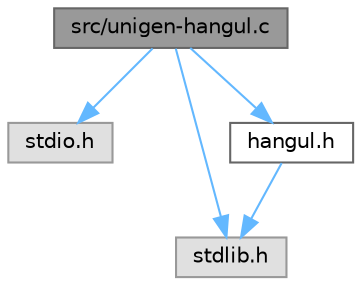 digraph "src/unigen-hangul.c"
{
 // LATEX_PDF_SIZE
  bgcolor="transparent";
  edge [fontname=Helvetica,fontsize=10,labelfontname=Helvetica,labelfontsize=10];
  node [fontname=Helvetica,fontsize=10,shape=box,height=0.2,width=0.4];
  Node1 [label="src/unigen-hangul.c",height=0.2,width=0.4,color="gray40", fillcolor="grey60", style="filled", fontcolor="black",tooltip="Generate arbitrary hangul syllables."];
  Node1 -> Node2 [color="steelblue1",style="solid"];
  Node2 [label="stdio.h",height=0.2,width=0.4,color="grey60", fillcolor="#E0E0E0", style="filled",tooltip=" "];
  Node1 -> Node3 [color="steelblue1",style="solid"];
  Node3 [label="stdlib.h",height=0.2,width=0.4,color="grey60", fillcolor="#E0E0E0", style="filled",tooltip=" "];
  Node1 -> Node4 [color="steelblue1",style="solid"];
  Node4 [label="hangul.h",height=0.2,width=0.4,color="grey40", fillcolor="white", style="filled",URL="$hangul_8h.html",tooltip="Define constants and function prototypes for using Hangul glyphs."];
  Node4 -> Node3 [color="steelblue1",style="solid"];
}
